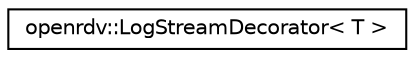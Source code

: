 digraph "Graphical Class Hierarchy"
{
 // LATEX_PDF_SIZE
  edge [fontname="Helvetica",fontsize="10",labelfontname="Helvetica",labelfontsize="10"];
  node [fontname="Helvetica",fontsize="10",shape=record];
  rankdir="LR";
  Node0 [label="openrdv::LogStreamDecorator\< T \>",height=0.2,width=0.4,color="black", fillcolor="white", style="filled",URL="$classopenrdv_1_1LogStreamDecorator.html",tooltip="Utilize CRTP to beautify log messages."];
}
